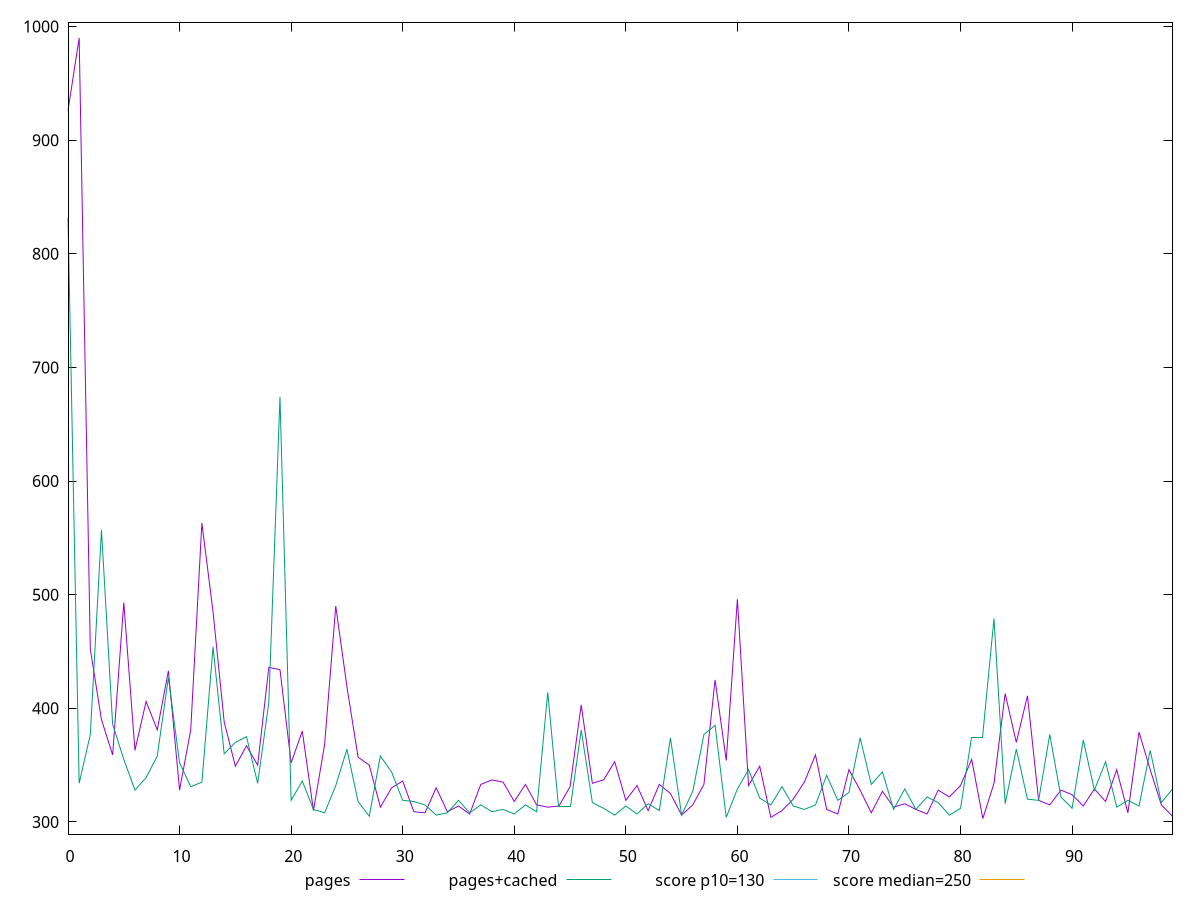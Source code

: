 reset

$pages <<EOF
0 926.0000000000018
1 989.9999999999982
2 452
3 390.0000000000009
4 359
5 492.9999999999991
6 363
7 406
8 381
9 433
10 328
11 381
12 563.0000000000009
13 485
14 388
15 349
16 367.0000000000009
17 350
18 436
19 434.0000000000009
20 352
21 380
22 310
23 368
24 490
25 419
26 356.9999999999991
27 350
28 313
29 329.9999999999991
30 336
31 309
32 308
33 330
34 309
35 313.9999999999991
36 307
37 333
38 336.9999999999991
39 335
40 317.9999999999982
41 333
42 315
43 312.9999999999991
44 314
45 331
46 403
47 334
48 337.0000000000009
49 353.0000000000009
50 319
51 332
52 310
53 332.9999999999991
54 324.9999999999991
55 305.9999999999991
56 315
57 333
58 424.9999999999991
59 353.9999999999991
60 496
61 332.0000000000009
62 348.9999999999991
63 304
64 310
65 320
66 335
67 359
68 311.0000000000009
69 307
70 346
71 328
72 308
73 327
74 313
75 316
76 311
77 307
78 327.9999999999991
79 322
80 332
81 355.0000000000009
82 303.0000000000009
83 333.9999999999991
84 413
85 370
86 411
87 319
88 315
89 328
90 324.0000000000009
91 314
92 329
93 318
94 346
95 308.0000000000009
96 379
97 346
98 315
99 305
EOF

$pagesCached <<EOF
0 832
1 334
2 377
3 557
4 385.9999999999991
5 355.0000000000009
6 328
7 339
8 358
9 427
10 352
11 331
12 334.9999999999991
13 454
14 360
15 370.0000000000009
16 375
17 333.9999999999991
18 404.9999999999991
19 674
20 319
21 336
22 311
23 308.0000000000009
24 332
25 364
26 317.9999999999991
27 305.0000000000009
28 358
29 344
30 319.0000000000009
31 317.9999999999991
32 315.0000000000009
33 306
34 308
35 319
36 307.9999999999991
37 315.0000000000009
38 309
39 311
40 307
41 315
42 308.9999999999991
43 413.9999999999991
44 314
45 314.0000000000009
46 381
47 317
48 312
49 305.9999999999991
50 314
51 307
52 316
53 310
54 374.0000000000009
55 305.9999999999991
56 327
57 376.9999999999991
58 385
59 304
60 329.0000000000009
61 346
62 321
63 314.9999999999991
64 331.0000000000009
65 314
66 311
67 315
68 340.9999999999991
69 319
70 326
71 373.9999999999991
72 332.9999999999991
73 344
74 311.0000000000009
75 329
76 311
77 322
78 316.9999999999991
79 306.0000000000009
80 312
81 373.9999999999982
82 374.0000000000009
83 479
84 315.9999999999991
85 364
86 320.0000000000009
87 319
88 377.0000000000009
89 322
90 312
91 372
92 327.9999999999991
93 353
94 313.0000000000009
95 319
96 314
97 362.9999999999991
98 317.0000000000009
99 328.9999999999991
EOF

set key outside below
set xrange [0:99]
set yrange [289.26000000000096:1003.7399999999981]
set trange [289.26000000000096:1003.7399999999981]
set terminal svg size 640, 520 enhanced background rgb 'white'
set output "report_00026_2021-02-22T21:38:55.199Z/max-potential-fid/comparison/line/0_vs_1.svg"

plot $pages title "pages" with line, \
     $pagesCached title "pages+cached" with line, \
     130 title "score p10=130", \
     250 title "score median=250"

reset
